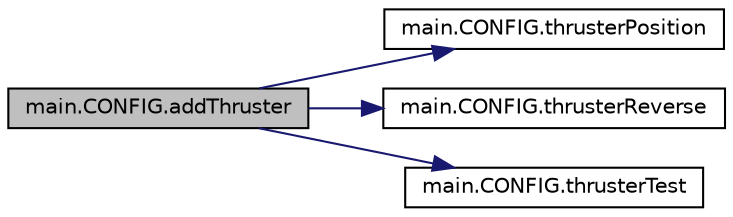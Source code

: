 digraph "main.CONFIG.addThruster"
{
 // LATEX_PDF_SIZE
  edge [fontname="Helvetica",fontsize="10",labelfontname="Helvetica",labelfontsize="10"];
  node [fontname="Helvetica",fontsize="10",shape=record];
  rankdir="LR";
  Node1 [label="main.CONFIG.addThruster",height=0.2,width=0.4,color="black", fillcolor="grey75", style="filled", fontcolor="black",tooltip=" "];
  Node1 -> Node2 [color="midnightblue",fontsize="10",style="solid",fontname="Helvetica"];
  Node2 [label="main.CONFIG.thrusterPosition",height=0.2,width=0.4,color="black", fillcolor="white", style="filled",URL="$classmain_1_1_c_o_n_f_i_g.html#a0666700344fb9bcfb3b15674126ca964",tooltip=" "];
  Node1 -> Node3 [color="midnightblue",fontsize="10",style="solid",fontname="Helvetica"];
  Node3 [label="main.CONFIG.thrusterReverse",height=0.2,width=0.4,color="black", fillcolor="white", style="filled",URL="$classmain_1_1_c_o_n_f_i_g.html#ab9c23c65ca3c52876d85ebc58b218c1e",tooltip=" "];
  Node1 -> Node4 [color="midnightblue",fontsize="10",style="solid",fontname="Helvetica"];
  Node4 [label="main.CONFIG.thrusterTest",height=0.2,width=0.4,color="black", fillcolor="white", style="filled",URL="$classmain_1_1_c_o_n_f_i_g.html#af1a92ad82d26979555d74cd229c2b0ed",tooltip=" "];
}
